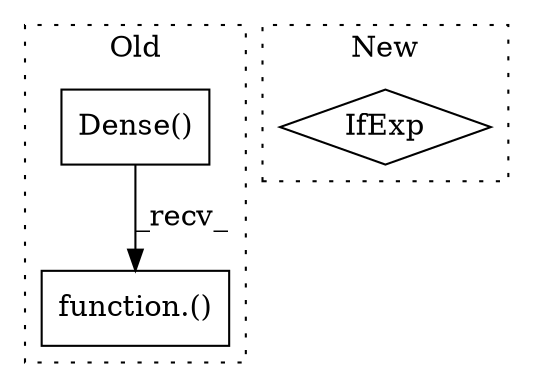 digraph G {
subgraph cluster0 {
1 [label="Dense()" a="75" s="11044,11074" l="19,72" shape="box"];
3 [label="function.()" a="75" s="11044,11149" l="103,1" shape="box"];
label = "Old";
style="dotted";
}
subgraph cluster1 {
2 [label="IfExp" a="51" s="11666,11703" l="4,6" shape="diamond"];
label = "New";
style="dotted";
}
1 -> 3 [label="_recv_"];
}